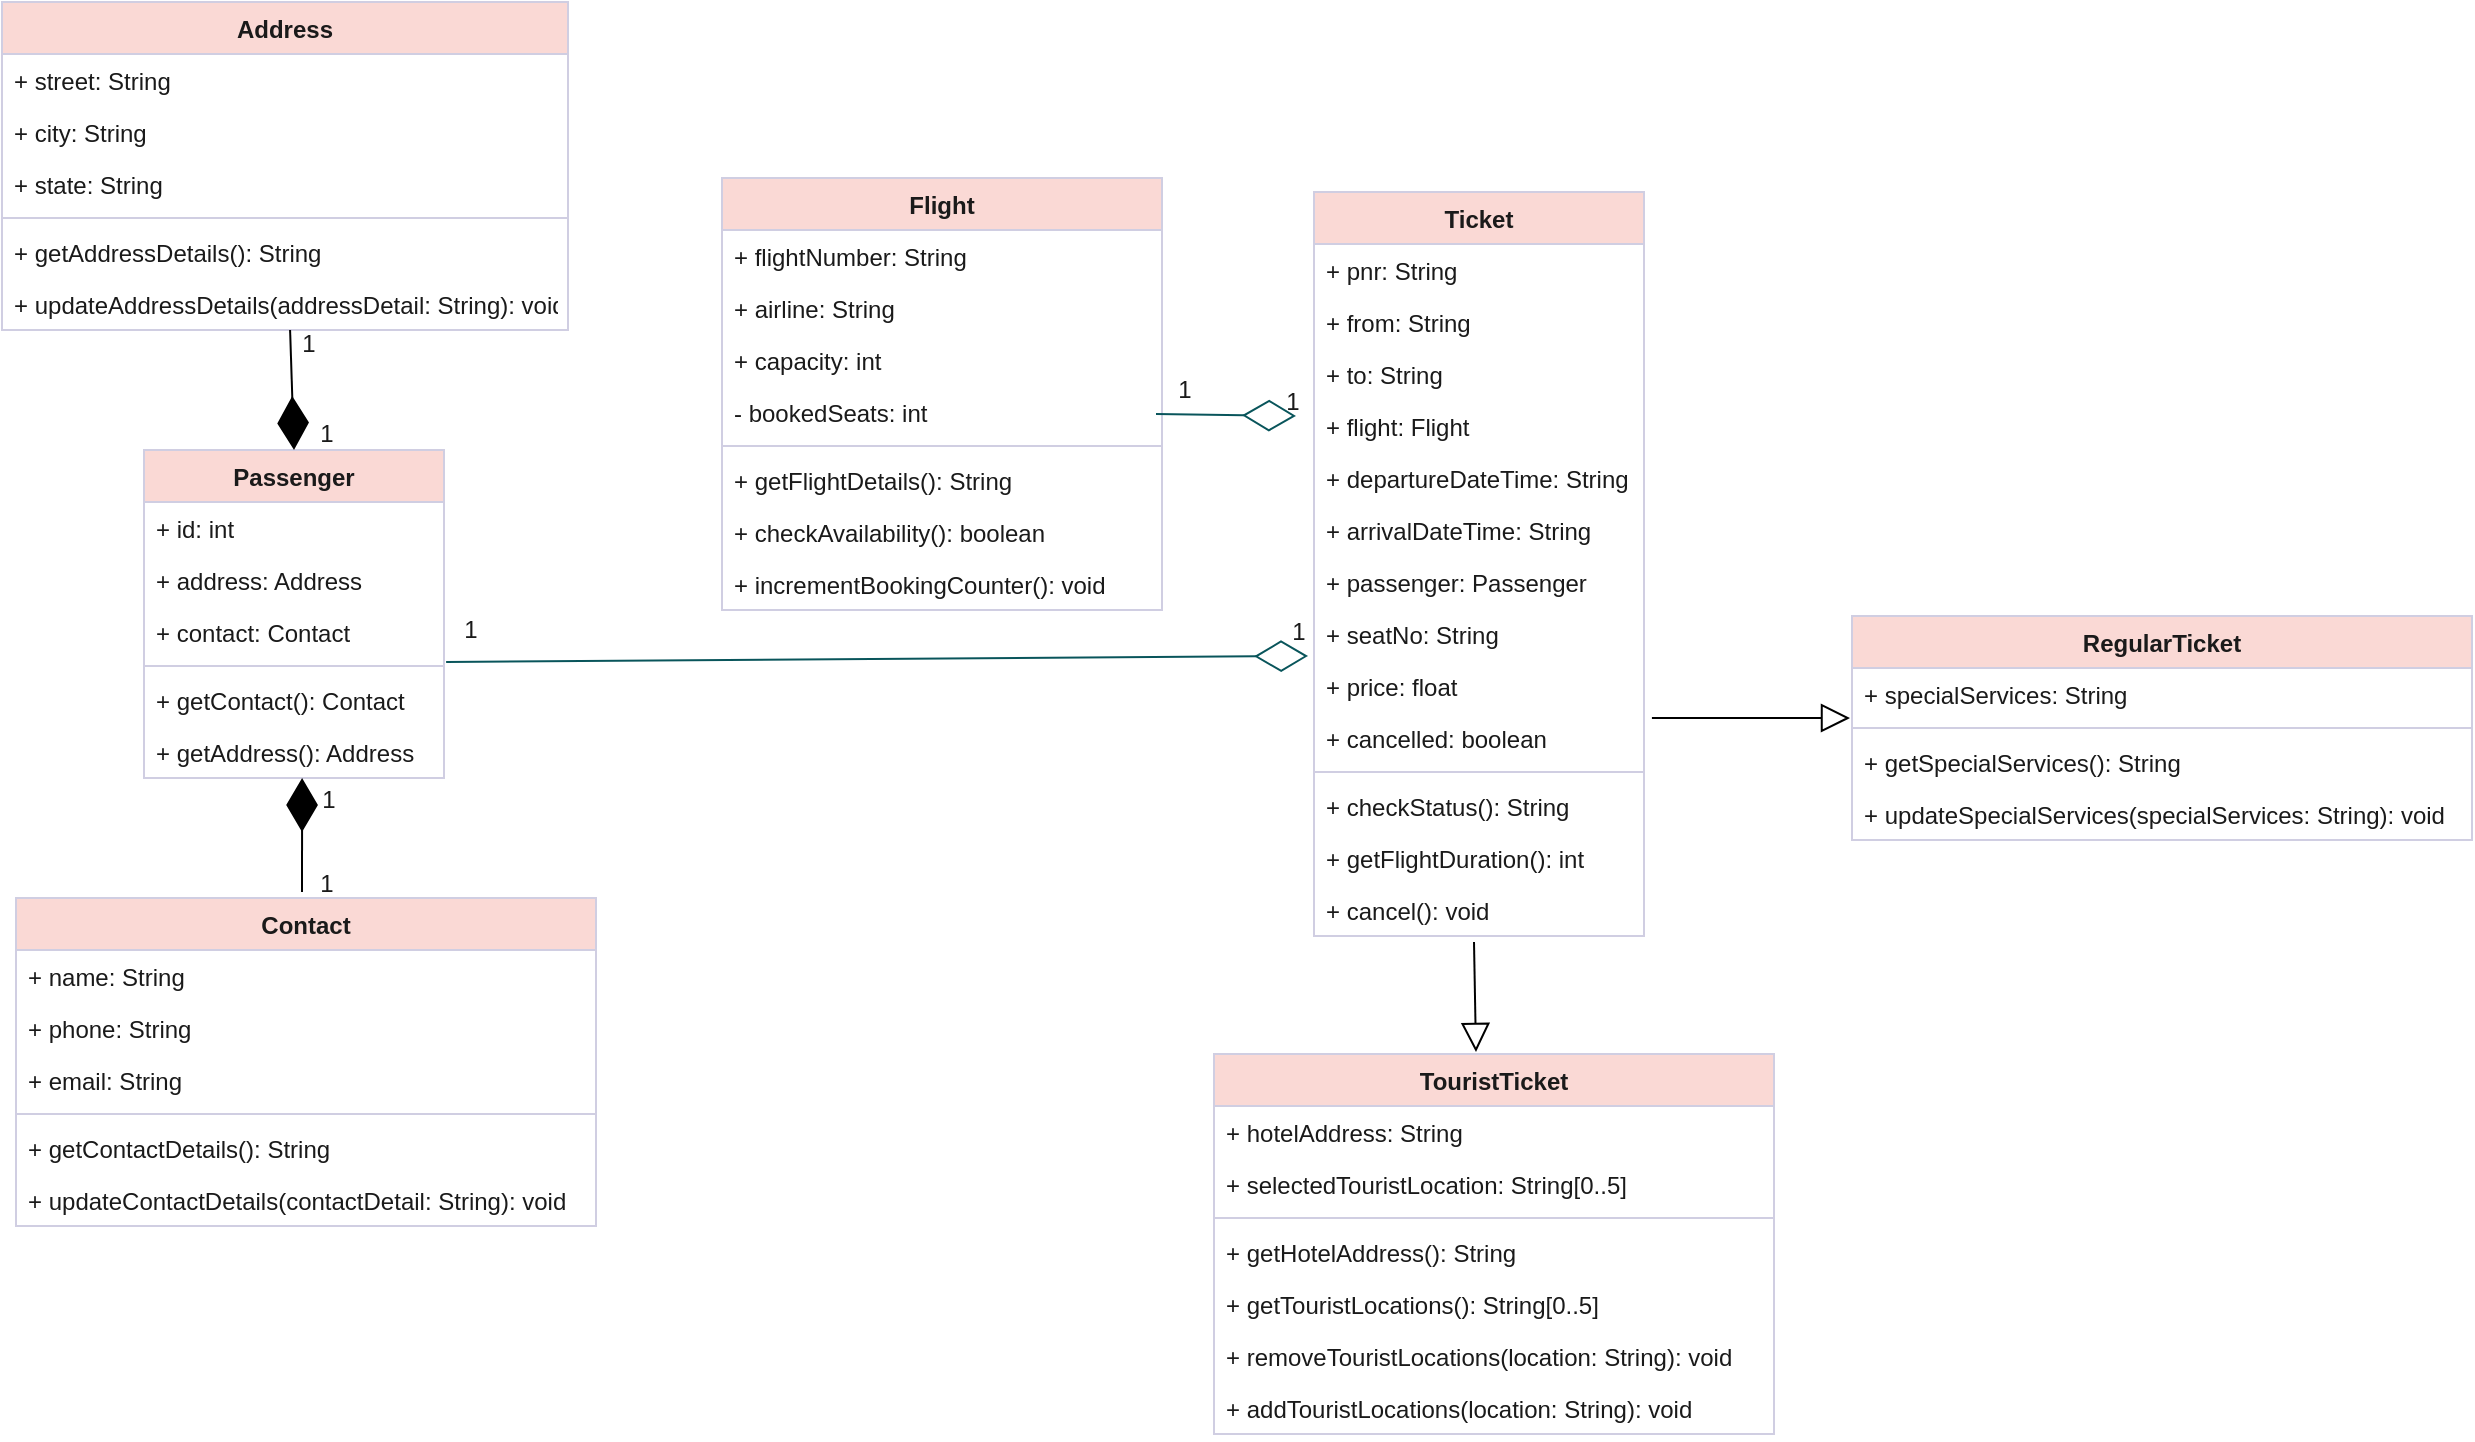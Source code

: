 <mxfile version="15.0.4" type="device"><diagram id="1VjyXUd20JeONgknQKDY" name="Page-1"><mxGraphModel dx="780" dy="516" grid="1" gridSize="1" guides="1" tooltips="1" connect="1" arrows="1" fold="1" page="0" pageScale="1" pageWidth="850" pageHeight="1100" math="0" shadow="0"><root><mxCell id="0"/><mxCell id="1" parent="0"/><mxCell id="ijOC6IyMJje3Vmtblf2g-1" value="Address" style="swimlane;fontStyle=1;align=center;verticalAlign=top;childLayout=stackLayout;horizontal=1;startSize=26;horizontalStack=0;resizeParent=1;resizeParentMax=0;resizeLast=0;collapsible=1;marginBottom=0;fillColor=#FAD9D5;strokeColor=#D0CEE2;fontColor=#1A1A1A;" vertex="1" parent="1"><mxGeometry x="60" y="20" width="283" height="164" as="geometry"><mxRectangle x="200" y="120" width="80" height="26" as="alternateBounds"/></mxGeometry></mxCell><mxCell id="ijOC6IyMJje3Vmtblf2g-2" value="+ street: String" style="text;strokeColor=none;fillColor=none;align=left;verticalAlign=top;spacingLeft=4;spacingRight=4;overflow=hidden;rotatable=0;points=[[0,0.5],[1,0.5]];portConstraint=eastwest;fontColor=#1A1A1A;" vertex="1" parent="ijOC6IyMJje3Vmtblf2g-1"><mxGeometry y="26" width="283" height="26" as="geometry"/></mxCell><mxCell id="ijOC6IyMJje3Vmtblf2g-3" value="+ city: String" style="text;strokeColor=none;fillColor=none;align=left;verticalAlign=top;spacingLeft=4;spacingRight=4;overflow=hidden;rotatable=0;points=[[0,0.5],[1,0.5]];portConstraint=eastwest;fontColor=#1A1A1A;" vertex="1" parent="ijOC6IyMJje3Vmtblf2g-1"><mxGeometry y="52" width="283" height="26" as="geometry"/></mxCell><mxCell id="ijOC6IyMJje3Vmtblf2g-4" value="+ state: String" style="text;strokeColor=none;fillColor=none;align=left;verticalAlign=top;spacingLeft=4;spacingRight=4;overflow=hidden;rotatable=0;points=[[0,0.5],[1,0.5]];portConstraint=eastwest;fontColor=#1A1A1A;" vertex="1" parent="ijOC6IyMJje3Vmtblf2g-1"><mxGeometry y="78" width="283" height="26" as="geometry"/></mxCell><mxCell id="ijOC6IyMJje3Vmtblf2g-5" value="" style="line;strokeWidth=1;fillColor=none;align=left;verticalAlign=middle;spacingTop=-1;spacingLeft=3;spacingRight=3;rotatable=0;labelPosition=right;points=[];portConstraint=eastwest;strokeColor=#D0CEE2;fontColor=#1A1A1A;" vertex="1" parent="ijOC6IyMJje3Vmtblf2g-1"><mxGeometry y="104" width="283" height="8" as="geometry"/></mxCell><mxCell id="ijOC6IyMJje3Vmtblf2g-6" value="+ getAddressDetails(): String" style="text;strokeColor=none;fillColor=none;align=left;verticalAlign=top;spacingLeft=4;spacingRight=4;overflow=hidden;rotatable=0;points=[[0,0.5],[1,0.5]];portConstraint=eastwest;fontColor=#1A1A1A;" vertex="1" parent="ijOC6IyMJje3Vmtblf2g-1"><mxGeometry y="112" width="283" height="26" as="geometry"/></mxCell><mxCell id="ijOC6IyMJje3Vmtblf2g-7" value="+ updateAddressDetails(addressDetail: String): void" style="text;strokeColor=none;fillColor=none;align=left;verticalAlign=top;spacingLeft=4;spacingRight=4;overflow=hidden;rotatable=0;points=[[0,0.5],[1,0.5]];portConstraint=eastwest;fontColor=#1A1A1A;" vertex="1" parent="ijOC6IyMJje3Vmtblf2g-1"><mxGeometry y="138" width="283" height="26" as="geometry"/></mxCell><mxCell id="ijOC6IyMJje3Vmtblf2g-8" value="Passenger" style="swimlane;fontStyle=1;align=center;verticalAlign=top;childLayout=stackLayout;horizontal=1;startSize=26;horizontalStack=0;resizeParent=1;resizeParentMax=0;resizeLast=0;collapsible=1;marginBottom=0;fillColor=#FAD9D5;strokeColor=#D0CEE2;fontColor=#1A1A1A;" vertex="1" parent="1"><mxGeometry x="131" y="244" width="150" height="164" as="geometry"><mxRectangle x="200" y="120" width="80" height="26" as="alternateBounds"/></mxGeometry></mxCell><mxCell id="ijOC6IyMJje3Vmtblf2g-9" value="+ id: int" style="text;strokeColor=none;fillColor=none;align=left;verticalAlign=top;spacingLeft=4;spacingRight=4;overflow=hidden;rotatable=0;points=[[0,0.5],[1,0.5]];portConstraint=eastwest;fontColor=#1A1A1A;" vertex="1" parent="ijOC6IyMJje3Vmtblf2g-8"><mxGeometry y="26" width="150" height="26" as="geometry"/></mxCell><mxCell id="ijOC6IyMJje3Vmtblf2g-10" value="+ address: Address" style="text;strokeColor=none;fillColor=none;align=left;verticalAlign=top;spacingLeft=4;spacingRight=4;overflow=hidden;rotatable=0;points=[[0,0.5],[1,0.5]];portConstraint=eastwest;fontColor=#1A1A1A;" vertex="1" parent="ijOC6IyMJje3Vmtblf2g-8"><mxGeometry y="52" width="150" height="26" as="geometry"/></mxCell><mxCell id="ijOC6IyMJje3Vmtblf2g-11" value="+ contact: Contact" style="text;strokeColor=none;fillColor=none;align=left;verticalAlign=top;spacingLeft=4;spacingRight=4;overflow=hidden;rotatable=0;points=[[0,0.5],[1,0.5]];portConstraint=eastwest;fontColor=#1A1A1A;" vertex="1" parent="ijOC6IyMJje3Vmtblf2g-8"><mxGeometry y="78" width="150" height="26" as="geometry"/></mxCell><mxCell id="ijOC6IyMJje3Vmtblf2g-12" value="" style="line;strokeWidth=1;fillColor=none;align=left;verticalAlign=middle;spacingTop=-1;spacingLeft=3;spacingRight=3;rotatable=0;labelPosition=right;points=[];portConstraint=eastwest;strokeColor=#D0CEE2;fontColor=#1A1A1A;" vertex="1" parent="ijOC6IyMJje3Vmtblf2g-8"><mxGeometry y="104" width="150" height="8" as="geometry"/></mxCell><mxCell id="ijOC6IyMJje3Vmtblf2g-13" value="+ getContact(): Contact" style="text;strokeColor=none;fillColor=none;align=left;verticalAlign=top;spacingLeft=4;spacingRight=4;overflow=hidden;rotatable=0;points=[[0,0.5],[1,0.5]];portConstraint=eastwest;fontColor=#1A1A1A;" vertex="1" parent="ijOC6IyMJje3Vmtblf2g-8"><mxGeometry y="112" width="150" height="26" as="geometry"/></mxCell><mxCell id="ijOC6IyMJje3Vmtblf2g-14" value="+ getAddress(): Address" style="text;strokeColor=none;fillColor=none;align=left;verticalAlign=top;spacingLeft=4;spacingRight=4;overflow=hidden;rotatable=0;points=[[0,0.5],[1,0.5]];portConstraint=eastwest;fontColor=#1A1A1A;" vertex="1" parent="ijOC6IyMJje3Vmtblf2g-8"><mxGeometry y="138" width="150" height="26" as="geometry"/></mxCell><mxCell id="ijOC6IyMJje3Vmtblf2g-15" value="Contact" style="swimlane;fontStyle=1;align=center;verticalAlign=top;childLayout=stackLayout;horizontal=1;startSize=26;horizontalStack=0;resizeParent=1;resizeParentMax=0;resizeLast=0;collapsible=1;marginBottom=0;fillColor=#FAD9D5;strokeColor=#D0CEE2;fontColor=#1A1A1A;" vertex="1" parent="1"><mxGeometry x="67" y="468" width="290" height="164" as="geometry"><mxRectangle x="200" y="120" width="80" height="26" as="alternateBounds"/></mxGeometry></mxCell><mxCell id="ijOC6IyMJje3Vmtblf2g-16" value="+ name: String" style="text;strokeColor=none;fillColor=none;align=left;verticalAlign=top;spacingLeft=4;spacingRight=4;overflow=hidden;rotatable=0;points=[[0,0.5],[1,0.5]];portConstraint=eastwest;fontColor=#1A1A1A;" vertex="1" parent="ijOC6IyMJje3Vmtblf2g-15"><mxGeometry y="26" width="290" height="26" as="geometry"/></mxCell><mxCell id="ijOC6IyMJje3Vmtblf2g-17" value="+ phone: String" style="text;strokeColor=none;fillColor=none;align=left;verticalAlign=top;spacingLeft=4;spacingRight=4;overflow=hidden;rotatable=0;points=[[0,0.5],[1,0.5]];portConstraint=eastwest;fontColor=#1A1A1A;" vertex="1" parent="ijOC6IyMJje3Vmtblf2g-15"><mxGeometry y="52" width="290" height="26" as="geometry"/></mxCell><mxCell id="ijOC6IyMJje3Vmtblf2g-18" value="+ email: String" style="text;strokeColor=none;fillColor=none;align=left;verticalAlign=top;spacingLeft=4;spacingRight=4;overflow=hidden;rotatable=0;points=[[0,0.5],[1,0.5]];portConstraint=eastwest;fontColor=#1A1A1A;" vertex="1" parent="ijOC6IyMJje3Vmtblf2g-15"><mxGeometry y="78" width="290" height="26" as="geometry"/></mxCell><mxCell id="ijOC6IyMJje3Vmtblf2g-19" value="" style="line;strokeWidth=1;fillColor=none;align=left;verticalAlign=middle;spacingTop=-1;spacingLeft=3;spacingRight=3;rotatable=0;labelPosition=right;points=[];portConstraint=eastwest;strokeColor=#D0CEE2;fontColor=#1A1A1A;" vertex="1" parent="ijOC6IyMJje3Vmtblf2g-15"><mxGeometry y="104" width="290" height="8" as="geometry"/></mxCell><mxCell id="ijOC6IyMJje3Vmtblf2g-20" value="+ getContactDetails(): String" style="text;strokeColor=none;fillColor=none;align=left;verticalAlign=top;spacingLeft=4;spacingRight=4;overflow=hidden;rotatable=0;points=[[0,0.5],[1,0.5]];portConstraint=eastwest;fontColor=#1A1A1A;" vertex="1" parent="ijOC6IyMJje3Vmtblf2g-15"><mxGeometry y="112" width="290" height="26" as="geometry"/></mxCell><mxCell id="ijOC6IyMJje3Vmtblf2g-21" value="+ updateContactDetails(contactDetail: String): void" style="text;strokeColor=none;fillColor=none;align=left;verticalAlign=top;spacingLeft=4;spacingRight=4;overflow=hidden;rotatable=0;points=[[0,0.5],[1,0.5]];portConstraint=eastwest;fontColor=#1A1A1A;" vertex="1" parent="ijOC6IyMJje3Vmtblf2g-15"><mxGeometry y="138" width="290" height="26" as="geometry"/></mxCell><mxCell id="ijOC6IyMJje3Vmtblf2g-22" value="Flight" style="swimlane;fontStyle=1;align=center;verticalAlign=top;childLayout=stackLayout;horizontal=1;startSize=26;horizontalStack=0;resizeParent=1;resizeParentMax=0;resizeLast=0;collapsible=1;marginBottom=0;fillColor=#FAD9D5;strokeColor=#D0CEE2;fontColor=#1A1A1A;" vertex="1" parent="1"><mxGeometry x="420" y="108" width="220" height="216" as="geometry"/></mxCell><mxCell id="ijOC6IyMJje3Vmtblf2g-23" value="+ flightNumber: String" style="text;strokeColor=none;fillColor=none;align=left;verticalAlign=top;spacingLeft=4;spacingRight=4;overflow=hidden;rotatable=0;points=[[0,0.5],[1,0.5]];portConstraint=eastwest;fontColor=#1A1A1A;" vertex="1" parent="ijOC6IyMJje3Vmtblf2g-22"><mxGeometry y="26" width="220" height="26" as="geometry"/></mxCell><mxCell id="ijOC6IyMJje3Vmtblf2g-24" value="+ airline: String" style="text;strokeColor=none;fillColor=none;align=left;verticalAlign=top;spacingLeft=4;spacingRight=4;overflow=hidden;rotatable=0;points=[[0,0.5],[1,0.5]];portConstraint=eastwest;fontColor=#1A1A1A;" vertex="1" parent="ijOC6IyMJje3Vmtblf2g-22"><mxGeometry y="52" width="220" height="26" as="geometry"/></mxCell><mxCell id="ijOC6IyMJje3Vmtblf2g-25" value="+ capacity: int" style="text;strokeColor=none;fillColor=none;align=left;verticalAlign=top;spacingLeft=4;spacingRight=4;overflow=hidden;rotatable=0;points=[[0,0.5],[1,0.5]];portConstraint=eastwest;fontColor=#1A1A1A;" vertex="1" parent="ijOC6IyMJje3Vmtblf2g-22"><mxGeometry y="78" width="220" height="26" as="geometry"/></mxCell><mxCell id="ijOC6IyMJje3Vmtblf2g-26" value="- bookedSeats: int" style="text;strokeColor=none;fillColor=none;align=left;verticalAlign=top;spacingLeft=4;spacingRight=4;overflow=hidden;rotatable=0;points=[[0,0.5],[1,0.5]];portConstraint=eastwest;fontColor=#1A1A1A;" vertex="1" parent="ijOC6IyMJje3Vmtblf2g-22"><mxGeometry y="104" width="220" height="26" as="geometry"/></mxCell><mxCell id="ijOC6IyMJje3Vmtblf2g-27" value="" style="line;strokeWidth=1;fillColor=none;align=left;verticalAlign=middle;spacingTop=-1;spacingLeft=3;spacingRight=3;rotatable=0;labelPosition=right;points=[];portConstraint=eastwest;strokeColor=#D0CEE2;fontColor=#1A1A1A;" vertex="1" parent="ijOC6IyMJje3Vmtblf2g-22"><mxGeometry y="130" width="220" height="8" as="geometry"/></mxCell><mxCell id="ijOC6IyMJje3Vmtblf2g-28" value="+ getFlightDetails(): String" style="text;strokeColor=none;fillColor=none;align=left;verticalAlign=top;spacingLeft=4;spacingRight=4;overflow=hidden;rotatable=0;points=[[0,0.5],[1,0.5]];portConstraint=eastwest;fontColor=#1A1A1A;" vertex="1" parent="ijOC6IyMJje3Vmtblf2g-22"><mxGeometry y="138" width="220" height="26" as="geometry"/></mxCell><mxCell id="ijOC6IyMJje3Vmtblf2g-29" value="+ checkAvailability(): boolean" style="text;strokeColor=none;fillColor=none;align=left;verticalAlign=top;spacingLeft=4;spacingRight=4;overflow=hidden;rotatable=0;points=[[0,0.5],[1,0.5]];portConstraint=eastwest;fontColor=#1A1A1A;" vertex="1" parent="ijOC6IyMJje3Vmtblf2g-22"><mxGeometry y="164" width="220" height="26" as="geometry"/></mxCell><mxCell id="ijOC6IyMJje3Vmtblf2g-30" value="+ incrementBookingCounter(): void" style="text;strokeColor=none;fillColor=none;align=left;verticalAlign=top;spacingLeft=4;spacingRight=4;overflow=hidden;rotatable=0;points=[[0,0.5],[1,0.5]];portConstraint=eastwest;fontColor=#1A1A1A;" vertex="1" parent="ijOC6IyMJje3Vmtblf2g-22"><mxGeometry y="190" width="220" height="26" as="geometry"/></mxCell><mxCell id="ijOC6IyMJje3Vmtblf2g-31" value="Ticket" style="swimlane;fontStyle=1;align=center;verticalAlign=top;childLayout=stackLayout;horizontal=1;startSize=26;horizontalStack=0;resizeParent=1;resizeParentMax=0;resizeLast=0;collapsible=1;marginBottom=0;fillColor=#FAD9D5;strokeColor=#D0CEE2;fontColor=#1A1A1A;" vertex="1" parent="1"><mxGeometry x="716" y="115" width="165" height="372" as="geometry"/></mxCell><mxCell id="ijOC6IyMJje3Vmtblf2g-32" value="+ pnr: String" style="text;strokeColor=none;fillColor=none;align=left;verticalAlign=top;spacingLeft=4;spacingRight=4;overflow=hidden;rotatable=0;points=[[0,0.5],[1,0.5]];portConstraint=eastwest;fontColor=#1A1A1A;" vertex="1" parent="ijOC6IyMJje3Vmtblf2g-31"><mxGeometry y="26" width="165" height="26" as="geometry"/></mxCell><mxCell id="ijOC6IyMJje3Vmtblf2g-33" value="+ from: String" style="text;strokeColor=none;fillColor=none;align=left;verticalAlign=top;spacingLeft=4;spacingRight=4;overflow=hidden;rotatable=0;points=[[0,0.5],[1,0.5]];portConstraint=eastwest;fontColor=#1A1A1A;" vertex="1" parent="ijOC6IyMJje3Vmtblf2g-31"><mxGeometry y="52" width="165" height="26" as="geometry"/></mxCell><mxCell id="ijOC6IyMJje3Vmtblf2g-34" value="+ to: String" style="text;strokeColor=none;fillColor=none;align=left;verticalAlign=top;spacingLeft=4;spacingRight=4;overflow=hidden;rotatable=0;points=[[0,0.5],[1,0.5]];portConstraint=eastwest;fontColor=#1A1A1A;" vertex="1" parent="ijOC6IyMJje3Vmtblf2g-31"><mxGeometry y="78" width="165" height="26" as="geometry"/></mxCell><mxCell id="ijOC6IyMJje3Vmtblf2g-35" value="+ flight: Flight" style="text;strokeColor=none;fillColor=none;align=left;verticalAlign=top;spacingLeft=4;spacingRight=4;overflow=hidden;rotatable=0;points=[[0,0.5],[1,0.5]];portConstraint=eastwest;fontColor=#1A1A1A;" vertex="1" parent="ijOC6IyMJje3Vmtblf2g-31"><mxGeometry y="104" width="165" height="26" as="geometry"/></mxCell><mxCell id="ijOC6IyMJje3Vmtblf2g-36" value="+ departureDateTime: String" style="text;strokeColor=none;fillColor=none;align=left;verticalAlign=top;spacingLeft=4;spacingRight=4;overflow=hidden;rotatable=0;points=[[0,0.5],[1,0.5]];portConstraint=eastwest;fontColor=#1A1A1A;" vertex="1" parent="ijOC6IyMJje3Vmtblf2g-31"><mxGeometry y="130" width="165" height="26" as="geometry"/></mxCell><mxCell id="ijOC6IyMJje3Vmtblf2g-37" value="+ arrivalDateTime: String" style="text;strokeColor=none;fillColor=none;align=left;verticalAlign=top;spacingLeft=4;spacingRight=4;overflow=hidden;rotatable=0;points=[[0,0.5],[1,0.5]];portConstraint=eastwest;fontColor=#1A1A1A;" vertex="1" parent="ijOC6IyMJje3Vmtblf2g-31"><mxGeometry y="156" width="165" height="26" as="geometry"/></mxCell><mxCell id="ijOC6IyMJje3Vmtblf2g-38" value="+ passenger: Passenger" style="text;strokeColor=none;fillColor=none;align=left;verticalAlign=top;spacingLeft=4;spacingRight=4;overflow=hidden;rotatable=0;points=[[0,0.5],[1,0.5]];portConstraint=eastwest;fontColor=#1A1A1A;" vertex="1" parent="ijOC6IyMJje3Vmtblf2g-31"><mxGeometry y="182" width="165" height="26" as="geometry"/></mxCell><mxCell id="ijOC6IyMJje3Vmtblf2g-39" value="+ seatNo: String" style="text;strokeColor=none;fillColor=none;align=left;verticalAlign=top;spacingLeft=4;spacingRight=4;overflow=hidden;rotatable=0;points=[[0,0.5],[1,0.5]];portConstraint=eastwest;fontColor=#1A1A1A;" vertex="1" parent="ijOC6IyMJje3Vmtblf2g-31"><mxGeometry y="208" width="165" height="26" as="geometry"/></mxCell><mxCell id="ijOC6IyMJje3Vmtblf2g-40" value="+ price: float" style="text;strokeColor=none;fillColor=none;align=left;verticalAlign=top;spacingLeft=4;spacingRight=4;overflow=hidden;rotatable=0;points=[[0,0.5],[1,0.5]];portConstraint=eastwest;fontColor=#1A1A1A;" vertex="1" parent="ijOC6IyMJje3Vmtblf2g-31"><mxGeometry y="234" width="165" height="26" as="geometry"/></mxCell><mxCell id="ijOC6IyMJje3Vmtblf2g-41" value="+ cancelled: boolean" style="text;strokeColor=none;fillColor=none;align=left;verticalAlign=top;spacingLeft=4;spacingRight=4;overflow=hidden;rotatable=0;points=[[0,0.5],[1,0.5]];portConstraint=eastwest;fontColor=#1A1A1A;" vertex="1" parent="ijOC6IyMJje3Vmtblf2g-31"><mxGeometry y="260" width="165" height="26" as="geometry"/></mxCell><mxCell id="ijOC6IyMJje3Vmtblf2g-42" value="" style="line;strokeWidth=1;fillColor=none;align=left;verticalAlign=middle;spacingTop=-1;spacingLeft=3;spacingRight=3;rotatable=0;labelPosition=right;points=[];portConstraint=eastwest;strokeColor=#D0CEE2;fontColor=#1A1A1A;" vertex="1" parent="ijOC6IyMJje3Vmtblf2g-31"><mxGeometry y="286" width="165" height="8" as="geometry"/></mxCell><mxCell id="ijOC6IyMJje3Vmtblf2g-43" value="+ checkStatus(): String" style="text;strokeColor=none;fillColor=none;align=left;verticalAlign=top;spacingLeft=4;spacingRight=4;overflow=hidden;rotatable=0;points=[[0,0.5],[1,0.5]];portConstraint=eastwest;fontColor=#1A1A1A;" vertex="1" parent="ijOC6IyMJje3Vmtblf2g-31"><mxGeometry y="294" width="165" height="26" as="geometry"/></mxCell><mxCell id="ijOC6IyMJje3Vmtblf2g-44" value="+ getFlightDuration(): int" style="text;strokeColor=none;fillColor=none;align=left;verticalAlign=top;spacingLeft=4;spacingRight=4;overflow=hidden;rotatable=0;points=[[0,0.5],[1,0.5]];portConstraint=eastwest;fontColor=#1A1A1A;" vertex="1" parent="ijOC6IyMJje3Vmtblf2g-31"><mxGeometry y="320" width="165" height="26" as="geometry"/></mxCell><mxCell id="ijOC6IyMJje3Vmtblf2g-45" value="+ cancel(): void" style="text;strokeColor=none;fillColor=none;align=left;verticalAlign=top;spacingLeft=4;spacingRight=4;overflow=hidden;rotatable=0;points=[[0,0.5],[1,0.5]];portConstraint=eastwest;fontColor=#1A1A1A;" vertex="1" parent="ijOC6IyMJje3Vmtblf2g-31"><mxGeometry y="346" width="165" height="26" as="geometry"/></mxCell><mxCell id="ijOC6IyMJje3Vmtblf2g-46" value="TouristTicket" style="swimlane;fontStyle=1;align=center;verticalAlign=top;childLayout=stackLayout;horizontal=1;startSize=26;horizontalStack=0;resizeParent=1;resizeParentMax=0;resizeLast=0;collapsible=1;marginBottom=0;fillColor=#FAD9D5;strokeColor=#D0CEE2;fontColor=#1A1A1A;" vertex="1" parent="1"><mxGeometry x="666" y="546" width="280" height="190" as="geometry"/></mxCell><mxCell id="ijOC6IyMJje3Vmtblf2g-47" value="+ hotelAddress: String" style="text;strokeColor=none;fillColor=none;align=left;verticalAlign=top;spacingLeft=4;spacingRight=4;overflow=hidden;rotatable=0;points=[[0,0.5],[1,0.5]];portConstraint=eastwest;fontColor=#1A1A1A;" vertex="1" parent="ijOC6IyMJje3Vmtblf2g-46"><mxGeometry y="26" width="280" height="26" as="geometry"/></mxCell><mxCell id="ijOC6IyMJje3Vmtblf2g-48" value="+ selectedTouristLocation: String[0..5]" style="text;strokeColor=none;fillColor=none;align=left;verticalAlign=top;spacingLeft=4;spacingRight=4;overflow=hidden;rotatable=0;points=[[0,0.5],[1,0.5]];portConstraint=eastwest;fontColor=#1A1A1A;" vertex="1" parent="ijOC6IyMJje3Vmtblf2g-46"><mxGeometry y="52" width="280" height="26" as="geometry"/></mxCell><mxCell id="ijOC6IyMJje3Vmtblf2g-49" value="" style="line;strokeWidth=1;fillColor=none;align=left;verticalAlign=middle;spacingTop=-1;spacingLeft=3;spacingRight=3;rotatable=0;labelPosition=right;points=[];portConstraint=eastwest;strokeColor=#D0CEE2;fontColor=#1A1A1A;" vertex="1" parent="ijOC6IyMJje3Vmtblf2g-46"><mxGeometry y="78" width="280" height="8" as="geometry"/></mxCell><mxCell id="ijOC6IyMJje3Vmtblf2g-50" value="+ getHotelAddress(): String" style="text;strokeColor=none;fillColor=none;align=left;verticalAlign=top;spacingLeft=4;spacingRight=4;overflow=hidden;rotatable=0;points=[[0,0.5],[1,0.5]];portConstraint=eastwest;fontColor=#1A1A1A;" vertex="1" parent="ijOC6IyMJje3Vmtblf2g-46"><mxGeometry y="86" width="280" height="26" as="geometry"/></mxCell><mxCell id="ijOC6IyMJje3Vmtblf2g-51" value="+ getTouristLocations(): String[0..5]" style="text;strokeColor=none;fillColor=none;align=left;verticalAlign=top;spacingLeft=4;spacingRight=4;overflow=hidden;rotatable=0;points=[[0,0.5],[1,0.5]];portConstraint=eastwest;fontColor=#1A1A1A;" vertex="1" parent="ijOC6IyMJje3Vmtblf2g-46"><mxGeometry y="112" width="280" height="26" as="geometry"/></mxCell><mxCell id="ijOC6IyMJje3Vmtblf2g-52" value="+ removeTouristLocations(location: String): void" style="text;strokeColor=none;fillColor=none;align=left;verticalAlign=top;spacingLeft=4;spacingRight=4;overflow=hidden;rotatable=0;points=[[0,0.5],[1,0.5]];portConstraint=eastwest;fontColor=#1A1A1A;" vertex="1" parent="ijOC6IyMJje3Vmtblf2g-46"><mxGeometry y="138" width="280" height="26" as="geometry"/></mxCell><mxCell id="ijOC6IyMJje3Vmtblf2g-53" value="+ addTouristLocations(location: String): void" style="text;strokeColor=none;fillColor=none;align=left;verticalAlign=top;spacingLeft=4;spacingRight=4;overflow=hidden;rotatable=0;points=[[0,0.5],[1,0.5]];portConstraint=eastwest;fontColor=#1A1A1A;" vertex="1" parent="ijOC6IyMJje3Vmtblf2g-46"><mxGeometry y="164" width="280" height="26" as="geometry"/></mxCell><mxCell id="ijOC6IyMJje3Vmtblf2g-54" value="RegularTicket" style="swimlane;fontStyle=1;align=center;verticalAlign=top;childLayout=stackLayout;horizontal=1;startSize=26;horizontalStack=0;resizeParent=1;resizeParentMax=0;resizeLast=0;collapsible=1;marginBottom=0;fillColor=#FAD9D5;strokeColor=#D0CEE2;fontColor=#1A1A1A;" vertex="1" parent="1"><mxGeometry x="985" y="327" width="310" height="112" as="geometry"/></mxCell><mxCell id="ijOC6IyMJje3Vmtblf2g-55" value="+ specialServices: String" style="text;strokeColor=none;fillColor=none;align=left;verticalAlign=top;spacingLeft=4;spacingRight=4;overflow=hidden;rotatable=0;points=[[0,0.5],[1,0.5]];portConstraint=eastwest;fontColor=#1A1A1A;" vertex="1" parent="ijOC6IyMJje3Vmtblf2g-54"><mxGeometry y="26" width="310" height="26" as="geometry"/></mxCell><mxCell id="ijOC6IyMJje3Vmtblf2g-56" value="" style="line;strokeWidth=1;fillColor=none;align=left;verticalAlign=middle;spacingTop=-1;spacingLeft=3;spacingRight=3;rotatable=0;labelPosition=right;points=[];portConstraint=eastwest;strokeColor=#D0CEE2;fontColor=#1A1A1A;" vertex="1" parent="ijOC6IyMJje3Vmtblf2g-54"><mxGeometry y="52" width="310" height="8" as="geometry"/></mxCell><mxCell id="ijOC6IyMJje3Vmtblf2g-57" value="+ getSpecialServices(): String" style="text;strokeColor=none;fillColor=none;align=left;verticalAlign=top;spacingLeft=4;spacingRight=4;overflow=hidden;rotatable=0;points=[[0,0.5],[1,0.5]];portConstraint=eastwest;fontColor=#1A1A1A;" vertex="1" parent="ijOC6IyMJje3Vmtblf2g-54"><mxGeometry y="60" width="310" height="26" as="geometry"/></mxCell><mxCell id="ijOC6IyMJje3Vmtblf2g-58" value="+ updateSpecialServices(specialServices: String): void" style="text;strokeColor=none;fillColor=none;align=left;verticalAlign=top;spacingLeft=4;spacingRight=4;overflow=hidden;rotatable=0;points=[[0,0.5],[1,0.5]];portConstraint=eastwest;fontColor=#1A1A1A;" vertex="1" parent="ijOC6IyMJje3Vmtblf2g-54"><mxGeometry y="86" width="310" height="26" as="geometry"/></mxCell><mxCell id="nQEezRqUrdT8mKOV__E_-1" value="" style="endArrow=diamondThin;endFill=0;endSize=24;html=1;fontColor=#1A1A1A;strokeColor=#09555B;exitX=1;exitY=0.5;exitDx=0;exitDy=0;" edge="1" parent="1"><mxGeometry width="160" relative="1" as="geometry"><mxPoint x="637" y="226" as="sourcePoint"/><mxPoint x="707" y="227" as="targetPoint"/><Array as="points"/></mxGeometry></mxCell><mxCell id="nQEezRqUrdT8mKOV__E_-2" value="" style="endArrow=diamondThin;endFill=1;endSize=24;html=1;exitX=0.509;exitY=1;exitDx=0;exitDy=0;exitPerimeter=0;entryX=0.5;entryY=0;entryDx=0;entryDy=0;" edge="1" parent="1" source="ijOC6IyMJje3Vmtblf2g-7" target="ijOC6IyMJje3Vmtblf2g-8"><mxGeometry width="160" relative="1" as="geometry"><mxPoint x="212" y="194" as="sourcePoint"/><mxPoint x="203" y="214" as="targetPoint"/></mxGeometry></mxCell><mxCell id="nQEezRqUrdT8mKOV__E_-3" value="" style="endArrow=diamondThin;endFill=1;endSize=24;html=1;entryX=0.527;entryY=1;entryDx=0;entryDy=0;entryPerimeter=0;" edge="1" parent="1" target="ijOC6IyMJje3Vmtblf2g-14"><mxGeometry width="160" relative="1" as="geometry"><mxPoint x="210" y="465" as="sourcePoint"/><mxPoint x="200" y="411" as="targetPoint"/></mxGeometry></mxCell><mxCell id="nQEezRqUrdT8mKOV__E_-4" value="1" style="text;html=1;align=center;verticalAlign=middle;resizable=0;points=[];autosize=1;strokeColor=none;fontColor=#1A1A1A;" vertex="1" parent="1"><mxGeometry x="204" y="181" width="18" height="19" as="geometry"/></mxCell><mxCell id="nQEezRqUrdT8mKOV__E_-5" value="1" style="text;html=1;align=center;verticalAlign=middle;resizable=0;points=[];autosize=1;strokeColor=none;fontColor=#1A1A1A;" vertex="1" parent="1"><mxGeometry x="213" y="226" width="18" height="19" as="geometry"/></mxCell><mxCell id="nQEezRqUrdT8mKOV__E_-6" value="1" style="text;html=1;align=center;verticalAlign=middle;resizable=0;points=[];autosize=1;strokeColor=none;fontColor=#1A1A1A;" vertex="1" parent="1"><mxGeometry x="214" y="409" width="18" height="19" as="geometry"/></mxCell><mxCell id="nQEezRqUrdT8mKOV__E_-8" value="" style="edgeStyle=none;html=1;endSize=12;endArrow=block;endFill=0;exitX=1.024;exitY=0.115;exitDx=0;exitDy=0;exitPerimeter=0;" edge="1" parent="1" source="ijOC6IyMJje3Vmtblf2g-41"><mxGeometry width="160" relative="1" as="geometry"><mxPoint x="904" y="371" as="sourcePoint"/><mxPoint x="984" y="378" as="targetPoint"/></mxGeometry></mxCell><mxCell id="nQEezRqUrdT8mKOV__E_-9" value="" style="edgeStyle=none;html=1;endSize=12;endArrow=block;endFill=0;" edge="1" parent="1"><mxGeometry width="160" relative="1" as="geometry"><mxPoint x="796" y="490" as="sourcePoint"/><mxPoint x="797" y="545" as="targetPoint"/></mxGeometry></mxCell><mxCell id="nQEezRqUrdT8mKOV__E_-11" value="" style="endArrow=diamondThin;endFill=0;endSize=24;html=1;fontColor=#1A1A1A;strokeColor=#09555B;exitX=1.007;exitY=1.077;exitDx=0;exitDy=0;exitPerimeter=0;entryX=-0.018;entryY=-0.077;entryDx=0;entryDy=0;entryPerimeter=0;" edge="1" parent="1" source="ijOC6IyMJje3Vmtblf2g-11" target="ijOC6IyMJje3Vmtblf2g-40"><mxGeometry width="160" relative="1" as="geometry"><mxPoint x="294" y="350" as="sourcePoint"/><mxPoint x="364" y="351" as="targetPoint"/><Array as="points"/></mxGeometry></mxCell><mxCell id="nQEezRqUrdT8mKOV__E_-12" value="1" style="text;html=1;align=center;verticalAlign=middle;resizable=0;points=[];autosize=1;strokeColor=none;fontColor=#1A1A1A;" vertex="1" parent="1"><mxGeometry x="642" y="204" width="18" height="19" as="geometry"/></mxCell><mxCell id="nQEezRqUrdT8mKOV__E_-13" value="1" style="text;html=1;align=center;verticalAlign=middle;resizable=0;points=[];autosize=1;strokeColor=none;fontColor=#1A1A1A;" vertex="1" parent="1"><mxGeometry x="696" y="210" width="18" height="19" as="geometry"/></mxCell><mxCell id="nQEezRqUrdT8mKOV__E_-14" value="1" style="text;html=1;align=center;verticalAlign=middle;resizable=0;points=[];autosize=1;strokeColor=none;fontColor=#1A1A1A;" vertex="1" parent="1"><mxGeometry x="699" y="325" width="18" height="19" as="geometry"/></mxCell><mxCell id="nQEezRqUrdT8mKOV__E_-15" value="1" style="text;html=1;align=center;verticalAlign=middle;resizable=0;points=[];autosize=1;strokeColor=none;fontColor=#1A1A1A;" vertex="1" parent="1"><mxGeometry x="285" y="324" width="18" height="19" as="geometry"/></mxCell><mxCell id="nQEezRqUrdT8mKOV__E_-16" value="1" style="text;html=1;align=center;verticalAlign=middle;resizable=0;points=[];autosize=1;strokeColor=none;fontColor=#1A1A1A;" vertex="1" parent="1"><mxGeometry x="213" y="451" width="18" height="19" as="geometry"/></mxCell></root></mxGraphModel></diagram></mxfile>